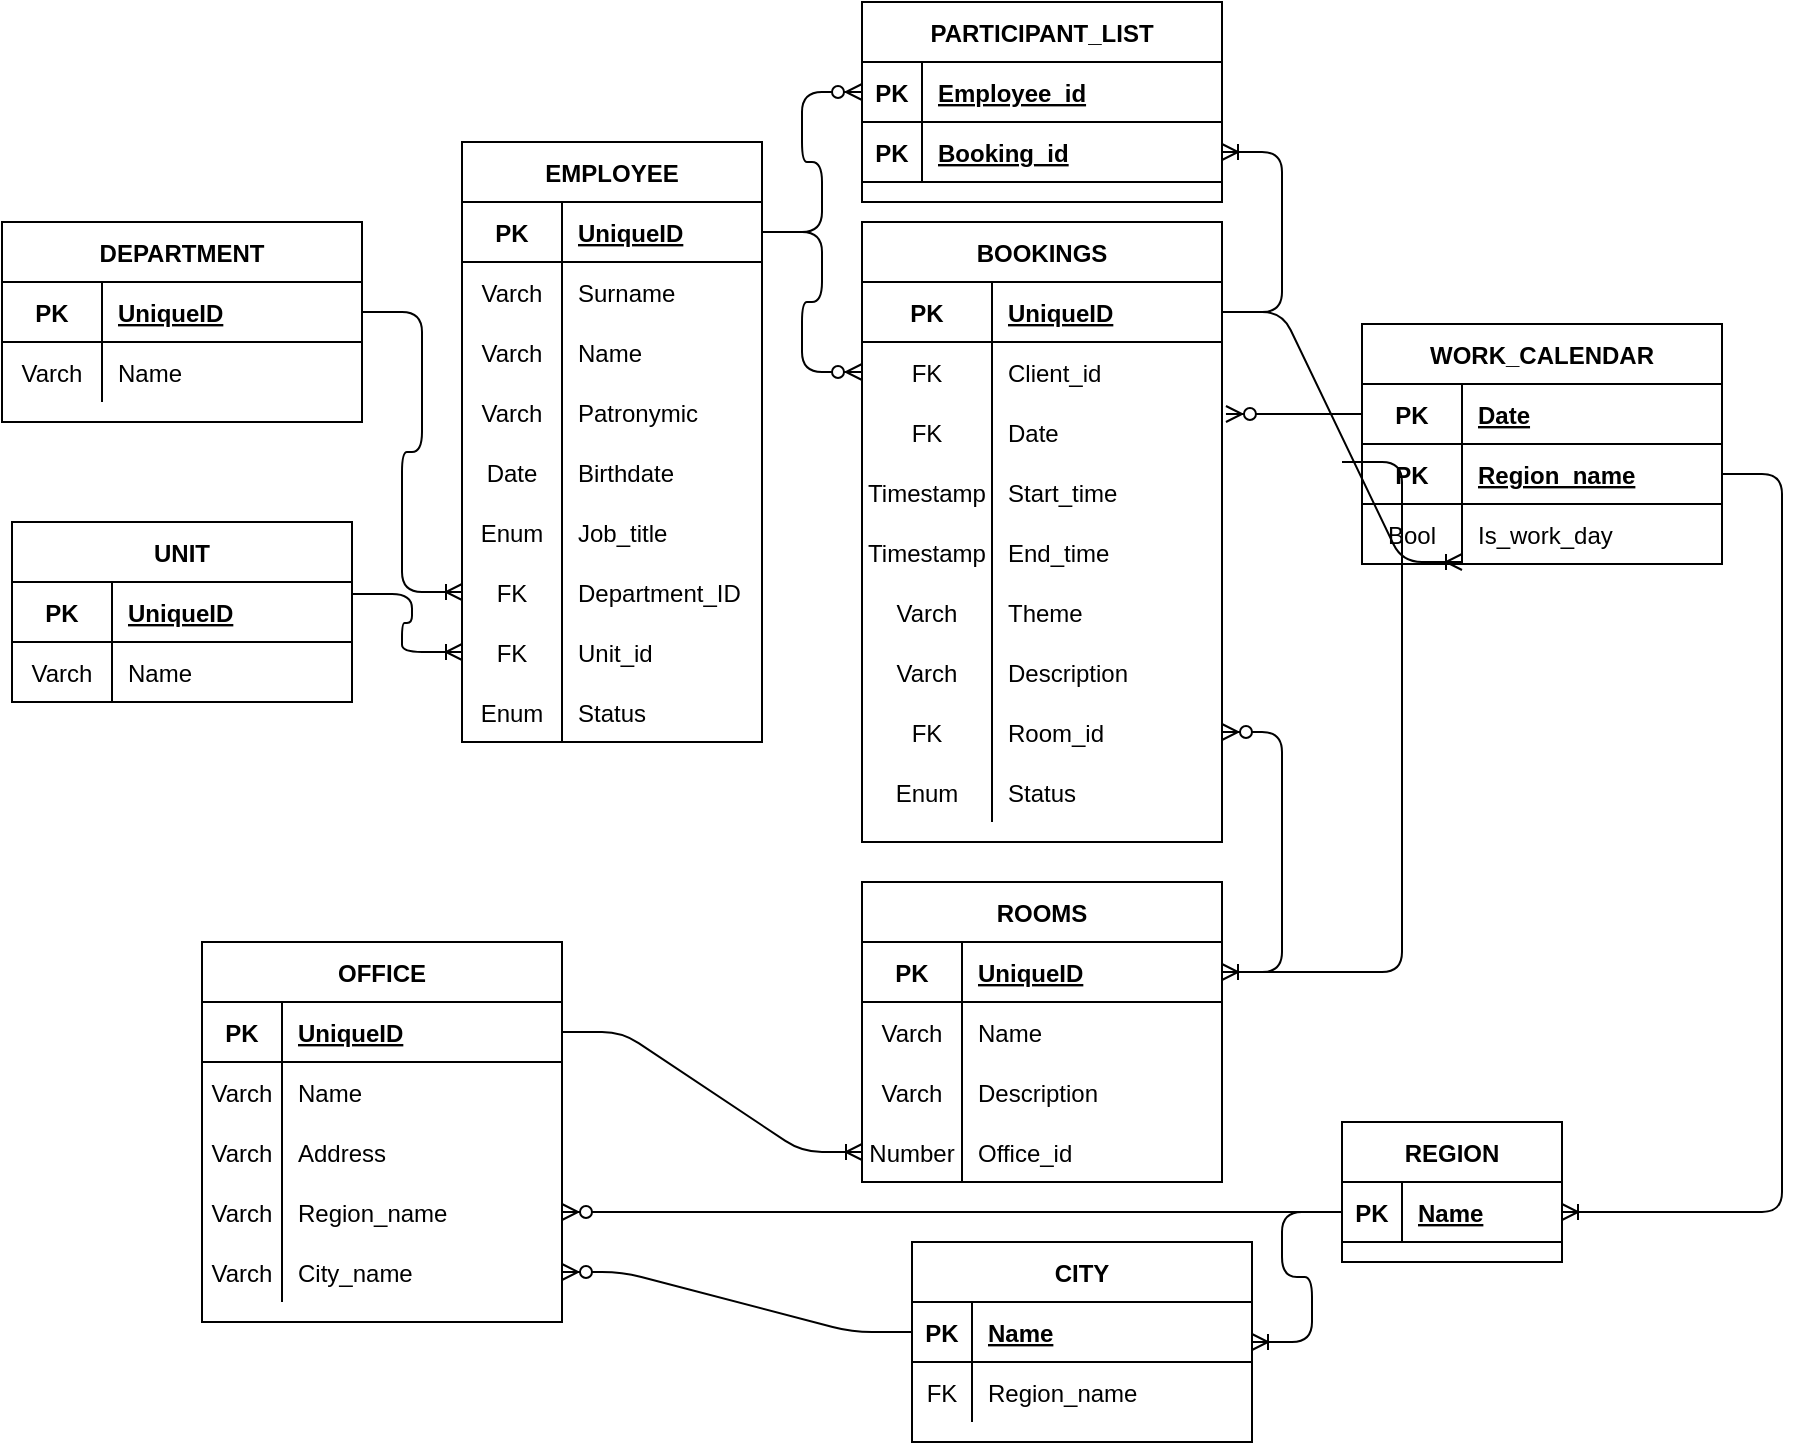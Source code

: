 <mxfile version="18.1.1" type="github"><diagram id="txYHsPH_lunu5NlG_1-J" name="Page-1"><mxGraphModel dx="2249" dy="1963" grid="1" gridSize="10" guides="1" tooltips="1" connect="1" arrows="1" fold="1" page="1" pageScale="1" pageWidth="827" pageHeight="1169" math="0" shadow="0"><root><mxCell id="0"/><mxCell id="1" parent="0"/><mxCell id="nHmcK2NEPharQPo5EhHW-1" value="EMPLOYEE" style="shape=table;startSize=30;container=1;collapsible=1;childLayout=tableLayout;fixedRows=1;rowLines=0;fontStyle=1;align=center;resizeLast=1;" vertex="1" parent="1"><mxGeometry x="130" y="40" width="150" height="300" as="geometry"><mxRectangle x="100" y="50" width="80" height="30" as="alternateBounds"/></mxGeometry></mxCell><mxCell id="nHmcK2NEPharQPo5EhHW-2" value="" style="shape=tableRow;horizontal=0;startSize=0;swimlaneHead=0;swimlaneBody=0;fillColor=none;collapsible=0;dropTarget=0;points=[[0,0.5],[1,0.5]];portConstraint=eastwest;top=0;left=0;right=0;bottom=1;" vertex="1" parent="nHmcK2NEPharQPo5EhHW-1"><mxGeometry y="30" width="150" height="30" as="geometry"/></mxCell><mxCell id="nHmcK2NEPharQPo5EhHW-3" value="PK" style="shape=partialRectangle;connectable=0;fillColor=none;top=0;left=0;bottom=0;right=0;fontStyle=1;overflow=hidden;" vertex="1" parent="nHmcK2NEPharQPo5EhHW-2"><mxGeometry width="50" height="30" as="geometry"><mxRectangle width="50" height="30" as="alternateBounds"/></mxGeometry></mxCell><mxCell id="nHmcK2NEPharQPo5EhHW-4" value="UniqueID" style="shape=partialRectangle;connectable=0;fillColor=none;top=0;left=0;bottom=0;right=0;align=left;spacingLeft=6;fontStyle=5;overflow=hidden;" vertex="1" parent="nHmcK2NEPharQPo5EhHW-2"><mxGeometry x="50" width="100" height="30" as="geometry"><mxRectangle width="100" height="30" as="alternateBounds"/></mxGeometry></mxCell><mxCell id="nHmcK2NEPharQPo5EhHW-5" value="" style="shape=tableRow;horizontal=0;startSize=0;swimlaneHead=0;swimlaneBody=0;fillColor=none;collapsible=0;dropTarget=0;points=[[0,0.5],[1,0.5]];portConstraint=eastwest;top=0;left=0;right=0;bottom=0;" vertex="1" parent="nHmcK2NEPharQPo5EhHW-1"><mxGeometry y="60" width="150" height="30" as="geometry"/></mxCell><mxCell id="nHmcK2NEPharQPo5EhHW-6" value="Varch" style="shape=partialRectangle;connectable=0;fillColor=none;top=0;left=0;bottom=0;right=0;editable=1;overflow=hidden;" vertex="1" parent="nHmcK2NEPharQPo5EhHW-5"><mxGeometry width="50" height="30" as="geometry"><mxRectangle width="50" height="30" as="alternateBounds"/></mxGeometry></mxCell><mxCell id="nHmcK2NEPharQPo5EhHW-7" value="Surname" style="shape=partialRectangle;connectable=0;fillColor=none;top=0;left=0;bottom=0;right=0;align=left;spacingLeft=6;overflow=hidden;" vertex="1" parent="nHmcK2NEPharQPo5EhHW-5"><mxGeometry x="50" width="100" height="30" as="geometry"><mxRectangle width="100" height="30" as="alternateBounds"/></mxGeometry></mxCell><mxCell id="nHmcK2NEPharQPo5EhHW-8" value="" style="shape=tableRow;horizontal=0;startSize=0;swimlaneHead=0;swimlaneBody=0;fillColor=none;collapsible=0;dropTarget=0;points=[[0,0.5],[1,0.5]];portConstraint=eastwest;top=0;left=0;right=0;bottom=0;" vertex="1" parent="nHmcK2NEPharQPo5EhHW-1"><mxGeometry y="90" width="150" height="30" as="geometry"/></mxCell><mxCell id="nHmcK2NEPharQPo5EhHW-9" value="Varch" style="shape=partialRectangle;connectable=0;fillColor=none;top=0;left=0;bottom=0;right=0;editable=1;overflow=hidden;" vertex="1" parent="nHmcK2NEPharQPo5EhHW-8"><mxGeometry width="50" height="30" as="geometry"><mxRectangle width="50" height="30" as="alternateBounds"/></mxGeometry></mxCell><mxCell id="nHmcK2NEPharQPo5EhHW-10" value="Name" style="shape=partialRectangle;connectable=0;fillColor=none;top=0;left=0;bottom=0;right=0;align=left;spacingLeft=6;overflow=hidden;" vertex="1" parent="nHmcK2NEPharQPo5EhHW-8"><mxGeometry x="50" width="100" height="30" as="geometry"><mxRectangle width="100" height="30" as="alternateBounds"/></mxGeometry></mxCell><mxCell id="nHmcK2NEPharQPo5EhHW-11" value="" style="shape=tableRow;horizontal=0;startSize=0;swimlaneHead=0;swimlaneBody=0;fillColor=none;collapsible=0;dropTarget=0;points=[[0,0.5],[1,0.5]];portConstraint=eastwest;top=0;left=0;right=0;bottom=0;" vertex="1" parent="nHmcK2NEPharQPo5EhHW-1"><mxGeometry y="120" width="150" height="30" as="geometry"/></mxCell><mxCell id="nHmcK2NEPharQPo5EhHW-12" value="Varch" style="shape=partialRectangle;connectable=0;fillColor=none;top=0;left=0;bottom=0;right=0;editable=1;overflow=hidden;" vertex="1" parent="nHmcK2NEPharQPo5EhHW-11"><mxGeometry width="50" height="30" as="geometry"><mxRectangle width="50" height="30" as="alternateBounds"/></mxGeometry></mxCell><mxCell id="nHmcK2NEPharQPo5EhHW-13" value="Patronymic" style="shape=partialRectangle;connectable=0;fillColor=none;top=0;left=0;bottom=0;right=0;align=left;spacingLeft=6;overflow=hidden;" vertex="1" parent="nHmcK2NEPharQPo5EhHW-11"><mxGeometry x="50" width="100" height="30" as="geometry"><mxRectangle width="100" height="30" as="alternateBounds"/></mxGeometry></mxCell><mxCell id="nHmcK2NEPharQPo5EhHW-76" value="" style="shape=tableRow;horizontal=0;startSize=0;swimlaneHead=0;swimlaneBody=0;fillColor=none;collapsible=0;dropTarget=0;points=[[0,0.5],[1,0.5]];portConstraint=eastwest;top=0;left=0;right=0;bottom=0;" vertex="1" parent="nHmcK2NEPharQPo5EhHW-1"><mxGeometry y="150" width="150" height="30" as="geometry"/></mxCell><mxCell id="nHmcK2NEPharQPo5EhHW-77" value="Date" style="shape=partialRectangle;connectable=0;fillColor=none;top=0;left=0;bottom=0;right=0;editable=1;overflow=hidden;" vertex="1" parent="nHmcK2NEPharQPo5EhHW-76"><mxGeometry width="50" height="30" as="geometry"><mxRectangle width="50" height="30" as="alternateBounds"/></mxGeometry></mxCell><mxCell id="nHmcK2NEPharQPo5EhHW-78" value="Birthdate" style="shape=partialRectangle;connectable=0;fillColor=none;top=0;left=0;bottom=0;right=0;align=left;spacingLeft=6;overflow=hidden;" vertex="1" parent="nHmcK2NEPharQPo5EhHW-76"><mxGeometry x="50" width="100" height="30" as="geometry"><mxRectangle width="100" height="30" as="alternateBounds"/></mxGeometry></mxCell><mxCell id="nHmcK2NEPharQPo5EhHW-141" value="" style="shape=tableRow;horizontal=0;startSize=0;swimlaneHead=0;swimlaneBody=0;fillColor=none;collapsible=0;dropTarget=0;points=[[0,0.5],[1,0.5]];portConstraint=eastwest;top=0;left=0;right=0;bottom=0;" vertex="1" parent="nHmcK2NEPharQPo5EhHW-1"><mxGeometry y="180" width="150" height="30" as="geometry"/></mxCell><mxCell id="nHmcK2NEPharQPo5EhHW-142" value="Enum" style="shape=partialRectangle;connectable=0;fillColor=none;top=0;left=0;bottom=0;right=0;editable=1;overflow=hidden;" vertex="1" parent="nHmcK2NEPharQPo5EhHW-141"><mxGeometry width="50" height="30" as="geometry"><mxRectangle width="50" height="30" as="alternateBounds"/></mxGeometry></mxCell><mxCell id="nHmcK2NEPharQPo5EhHW-143" value="Job_title" style="shape=partialRectangle;connectable=0;fillColor=none;top=0;left=0;bottom=0;right=0;align=left;spacingLeft=6;overflow=hidden;" vertex="1" parent="nHmcK2NEPharQPo5EhHW-141"><mxGeometry x="50" width="100" height="30" as="geometry"><mxRectangle width="100" height="30" as="alternateBounds"/></mxGeometry></mxCell><mxCell id="nHmcK2NEPharQPo5EhHW-64" value="" style="shape=tableRow;horizontal=0;startSize=0;swimlaneHead=0;swimlaneBody=0;fillColor=none;collapsible=0;dropTarget=0;points=[[0,0.5],[1,0.5]];portConstraint=eastwest;top=0;left=0;right=0;bottom=0;" vertex="1" parent="nHmcK2NEPharQPo5EhHW-1"><mxGeometry y="210" width="150" height="30" as="geometry"/></mxCell><mxCell id="nHmcK2NEPharQPo5EhHW-65" value="FK" style="shape=partialRectangle;connectable=0;fillColor=none;top=0;left=0;bottom=0;right=0;editable=1;overflow=hidden;" vertex="1" parent="nHmcK2NEPharQPo5EhHW-64"><mxGeometry width="50" height="30" as="geometry"><mxRectangle width="50" height="30" as="alternateBounds"/></mxGeometry></mxCell><mxCell id="nHmcK2NEPharQPo5EhHW-66" value="Department_ID" style="shape=partialRectangle;connectable=0;fillColor=none;top=0;left=0;bottom=0;right=0;align=left;spacingLeft=6;overflow=hidden;" vertex="1" parent="nHmcK2NEPharQPo5EhHW-64"><mxGeometry x="50" width="100" height="30" as="geometry"><mxRectangle width="100" height="30" as="alternateBounds"/></mxGeometry></mxCell><mxCell id="nHmcK2NEPharQPo5EhHW-144" value="" style="shape=tableRow;horizontal=0;startSize=0;swimlaneHead=0;swimlaneBody=0;fillColor=none;collapsible=0;dropTarget=0;points=[[0,0.5],[1,0.5]];portConstraint=eastwest;top=0;left=0;right=0;bottom=0;" vertex="1" parent="nHmcK2NEPharQPo5EhHW-1"><mxGeometry y="240" width="150" height="30" as="geometry"/></mxCell><mxCell id="nHmcK2NEPharQPo5EhHW-145" value="FK" style="shape=partialRectangle;connectable=0;fillColor=none;top=0;left=0;bottom=0;right=0;editable=1;overflow=hidden;" vertex="1" parent="nHmcK2NEPharQPo5EhHW-144"><mxGeometry width="50" height="30" as="geometry"><mxRectangle width="50" height="30" as="alternateBounds"/></mxGeometry></mxCell><mxCell id="nHmcK2NEPharQPo5EhHW-146" value="Unit_id" style="shape=partialRectangle;connectable=0;fillColor=none;top=0;left=0;bottom=0;right=0;align=left;spacingLeft=6;overflow=hidden;" vertex="1" parent="nHmcK2NEPharQPo5EhHW-144"><mxGeometry x="50" width="100" height="30" as="geometry"><mxRectangle width="100" height="30" as="alternateBounds"/></mxGeometry></mxCell><mxCell id="nHmcK2NEPharQPo5EhHW-237" style="shape=tableRow;horizontal=0;startSize=0;swimlaneHead=0;swimlaneBody=0;fillColor=none;collapsible=0;dropTarget=0;points=[[0,0.5],[1,0.5]];portConstraint=eastwest;top=0;left=0;right=0;bottom=0;" vertex="1" parent="nHmcK2NEPharQPo5EhHW-1"><mxGeometry y="270" width="150" height="30" as="geometry"/></mxCell><mxCell id="nHmcK2NEPharQPo5EhHW-238" value="Enum" style="shape=partialRectangle;connectable=0;fillColor=none;top=0;left=0;bottom=0;right=0;editable=1;overflow=hidden;" vertex="1" parent="nHmcK2NEPharQPo5EhHW-237"><mxGeometry width="50" height="30" as="geometry"><mxRectangle width="50" height="30" as="alternateBounds"/></mxGeometry></mxCell><mxCell id="nHmcK2NEPharQPo5EhHW-239" value="Status" style="shape=partialRectangle;connectable=0;fillColor=none;top=0;left=0;bottom=0;right=0;align=left;spacingLeft=6;overflow=hidden;" vertex="1" parent="nHmcK2NEPharQPo5EhHW-237"><mxGeometry x="50" width="100" height="30" as="geometry"><mxRectangle width="100" height="30" as="alternateBounds"/></mxGeometry></mxCell><mxCell id="nHmcK2NEPharQPo5EhHW-14" value="BOOKINGS" style="shape=table;startSize=30;container=1;collapsible=1;childLayout=tableLayout;fixedRows=1;rowLines=0;fontStyle=1;align=center;resizeLast=1;" vertex="1" parent="1"><mxGeometry x="330" y="80" width="180" height="310" as="geometry"><mxRectangle x="414" y="50" width="100" height="30" as="alternateBounds"/></mxGeometry></mxCell><mxCell id="nHmcK2NEPharQPo5EhHW-15" value="" style="shape=tableRow;horizontal=0;startSize=0;swimlaneHead=0;swimlaneBody=0;fillColor=none;collapsible=0;dropTarget=0;points=[[0,0.5],[1,0.5]];portConstraint=eastwest;top=0;left=0;right=0;bottom=1;" vertex="1" parent="nHmcK2NEPharQPo5EhHW-14"><mxGeometry y="30" width="180" height="30" as="geometry"/></mxCell><mxCell id="nHmcK2NEPharQPo5EhHW-16" value="PK" style="shape=partialRectangle;connectable=0;fillColor=none;top=0;left=0;bottom=0;right=0;fontStyle=1;overflow=hidden;" vertex="1" parent="nHmcK2NEPharQPo5EhHW-15"><mxGeometry width="65" height="30" as="geometry"><mxRectangle width="65" height="30" as="alternateBounds"/></mxGeometry></mxCell><mxCell id="nHmcK2NEPharQPo5EhHW-17" value="UniqueID" style="shape=partialRectangle;connectable=0;fillColor=none;top=0;left=0;bottom=0;right=0;align=left;spacingLeft=6;fontStyle=5;overflow=hidden;" vertex="1" parent="nHmcK2NEPharQPo5EhHW-15"><mxGeometry x="65" width="115" height="30" as="geometry"><mxRectangle width="115" height="30" as="alternateBounds"/></mxGeometry></mxCell><mxCell id="nHmcK2NEPharQPo5EhHW-18" value="" style="shape=tableRow;horizontal=0;startSize=0;swimlaneHead=0;swimlaneBody=0;fillColor=none;collapsible=0;dropTarget=0;points=[[0,0.5],[1,0.5]];portConstraint=eastwest;top=0;left=0;right=0;bottom=0;" vertex="1" parent="nHmcK2NEPharQPo5EhHW-14"><mxGeometry y="60" width="180" height="30" as="geometry"/></mxCell><mxCell id="nHmcK2NEPharQPo5EhHW-19" value="FK" style="shape=partialRectangle;connectable=0;fillColor=none;top=0;left=0;bottom=0;right=0;editable=1;overflow=hidden;" vertex="1" parent="nHmcK2NEPharQPo5EhHW-18"><mxGeometry width="65" height="30" as="geometry"><mxRectangle width="65" height="30" as="alternateBounds"/></mxGeometry></mxCell><mxCell id="nHmcK2NEPharQPo5EhHW-20" value="Client_id" style="shape=partialRectangle;connectable=0;fillColor=none;top=0;left=0;bottom=0;right=0;align=left;spacingLeft=6;overflow=hidden;" vertex="1" parent="nHmcK2NEPharQPo5EhHW-18"><mxGeometry x="65" width="115" height="30" as="geometry"><mxRectangle width="115" height="30" as="alternateBounds"/></mxGeometry></mxCell><mxCell id="nHmcK2NEPharQPo5EhHW-251" style="shape=tableRow;horizontal=0;startSize=0;swimlaneHead=0;swimlaneBody=0;fillColor=none;collapsible=0;dropTarget=0;points=[[0,0.5],[1,0.5]];portConstraint=eastwest;top=0;left=0;right=0;bottom=0;" vertex="1" parent="nHmcK2NEPharQPo5EhHW-14"><mxGeometry y="90" width="180" height="30" as="geometry"/></mxCell><mxCell id="nHmcK2NEPharQPo5EhHW-252" value="FK" style="shape=partialRectangle;connectable=0;fillColor=none;top=0;left=0;bottom=0;right=0;editable=1;overflow=hidden;" vertex="1" parent="nHmcK2NEPharQPo5EhHW-251"><mxGeometry width="65" height="30" as="geometry"><mxRectangle width="65" height="30" as="alternateBounds"/></mxGeometry></mxCell><mxCell id="nHmcK2NEPharQPo5EhHW-253" value="Date" style="shape=partialRectangle;connectable=0;fillColor=none;top=0;left=0;bottom=0;right=0;align=left;spacingLeft=6;overflow=hidden;" vertex="1" parent="nHmcK2NEPharQPo5EhHW-251"><mxGeometry x="65" width="115" height="30" as="geometry"><mxRectangle width="115" height="30" as="alternateBounds"/></mxGeometry></mxCell><mxCell id="nHmcK2NEPharQPo5EhHW-24" value="" style="shape=tableRow;horizontal=0;startSize=0;swimlaneHead=0;swimlaneBody=0;fillColor=none;collapsible=0;dropTarget=0;points=[[0,0.5],[1,0.5]];portConstraint=eastwest;top=0;left=0;right=0;bottom=0;" vertex="1" parent="nHmcK2NEPharQPo5EhHW-14"><mxGeometry y="120" width="180" height="30" as="geometry"/></mxCell><mxCell id="nHmcK2NEPharQPo5EhHW-25" value="Timestamp" style="shape=partialRectangle;connectable=0;fillColor=none;top=0;left=0;bottom=0;right=0;editable=1;overflow=hidden;" vertex="1" parent="nHmcK2NEPharQPo5EhHW-24"><mxGeometry width="65" height="30" as="geometry"><mxRectangle width="65" height="30" as="alternateBounds"/></mxGeometry></mxCell><mxCell id="nHmcK2NEPharQPo5EhHW-26" value="Start_time" style="shape=partialRectangle;connectable=0;fillColor=none;top=0;left=0;bottom=0;right=0;align=left;spacingLeft=6;overflow=hidden;" vertex="1" parent="nHmcK2NEPharQPo5EhHW-24"><mxGeometry x="65" width="115" height="30" as="geometry"><mxRectangle width="115" height="30" as="alternateBounds"/></mxGeometry></mxCell><mxCell id="nHmcK2NEPharQPo5EhHW-85" value="" style="shape=tableRow;horizontal=0;startSize=0;swimlaneHead=0;swimlaneBody=0;fillColor=none;collapsible=0;dropTarget=0;points=[[0,0.5],[1,0.5]];portConstraint=eastwest;top=0;left=0;right=0;bottom=0;" vertex="1" parent="nHmcK2NEPharQPo5EhHW-14"><mxGeometry y="150" width="180" height="30" as="geometry"/></mxCell><mxCell id="nHmcK2NEPharQPo5EhHW-86" value="Timestamp" style="shape=partialRectangle;connectable=0;fillColor=none;top=0;left=0;bottom=0;right=0;editable=1;overflow=hidden;" vertex="1" parent="nHmcK2NEPharQPo5EhHW-85"><mxGeometry width="65" height="30" as="geometry"><mxRectangle width="65" height="30" as="alternateBounds"/></mxGeometry></mxCell><mxCell id="nHmcK2NEPharQPo5EhHW-87" value="End_time" style="shape=partialRectangle;connectable=0;fillColor=none;top=0;left=0;bottom=0;right=0;align=left;spacingLeft=6;overflow=hidden;" vertex="1" parent="nHmcK2NEPharQPo5EhHW-85"><mxGeometry x="65" width="115" height="30" as="geometry"><mxRectangle width="115" height="30" as="alternateBounds"/></mxGeometry></mxCell><mxCell id="nHmcK2NEPharQPo5EhHW-282" style="shape=tableRow;horizontal=0;startSize=0;swimlaneHead=0;swimlaneBody=0;fillColor=none;collapsible=0;dropTarget=0;points=[[0,0.5],[1,0.5]];portConstraint=eastwest;top=0;left=0;right=0;bottom=0;" vertex="1" parent="nHmcK2NEPharQPo5EhHW-14"><mxGeometry y="180" width="180" height="30" as="geometry"/></mxCell><mxCell id="nHmcK2NEPharQPo5EhHW-283" value="Varch" style="shape=partialRectangle;connectable=0;fillColor=none;top=0;left=0;bottom=0;right=0;editable=1;overflow=hidden;" vertex="1" parent="nHmcK2NEPharQPo5EhHW-282"><mxGeometry width="65" height="30" as="geometry"><mxRectangle width="65" height="30" as="alternateBounds"/></mxGeometry></mxCell><mxCell id="nHmcK2NEPharQPo5EhHW-284" value="Theme" style="shape=partialRectangle;connectable=0;fillColor=none;top=0;left=0;bottom=0;right=0;align=left;spacingLeft=6;overflow=hidden;" vertex="1" parent="nHmcK2NEPharQPo5EhHW-282"><mxGeometry x="65" width="115" height="30" as="geometry"><mxRectangle width="115" height="30" as="alternateBounds"/></mxGeometry></mxCell><mxCell id="nHmcK2NEPharQPo5EhHW-312" style="shape=tableRow;horizontal=0;startSize=0;swimlaneHead=0;swimlaneBody=0;fillColor=none;collapsible=0;dropTarget=0;points=[[0,0.5],[1,0.5]];portConstraint=eastwest;top=0;left=0;right=0;bottom=0;" vertex="1" parent="nHmcK2NEPharQPo5EhHW-14"><mxGeometry y="210" width="180" height="30" as="geometry"/></mxCell><mxCell id="nHmcK2NEPharQPo5EhHW-313" value="Varch" style="shape=partialRectangle;connectable=0;fillColor=none;top=0;left=0;bottom=0;right=0;editable=1;overflow=hidden;" vertex="1" parent="nHmcK2NEPharQPo5EhHW-312"><mxGeometry width="65" height="30" as="geometry"><mxRectangle width="65" height="30" as="alternateBounds"/></mxGeometry></mxCell><mxCell id="nHmcK2NEPharQPo5EhHW-314" value="Description" style="shape=partialRectangle;connectable=0;fillColor=none;top=0;left=0;bottom=0;right=0;align=left;spacingLeft=6;overflow=hidden;" vertex="1" parent="nHmcK2NEPharQPo5EhHW-312"><mxGeometry x="65" width="115" height="30" as="geometry"><mxRectangle width="115" height="30" as="alternateBounds"/></mxGeometry></mxCell><mxCell id="nHmcK2NEPharQPo5EhHW-226" value="" style="shape=tableRow;horizontal=0;startSize=0;swimlaneHead=0;swimlaneBody=0;fillColor=none;collapsible=0;dropTarget=0;points=[[0,0.5],[1,0.5]];portConstraint=eastwest;top=0;left=0;right=0;bottom=0;" vertex="1" parent="nHmcK2NEPharQPo5EhHW-14"><mxGeometry y="240" width="180" height="30" as="geometry"/></mxCell><mxCell id="nHmcK2NEPharQPo5EhHW-227" value="FK" style="shape=partialRectangle;connectable=0;fillColor=none;top=0;left=0;bottom=0;right=0;fontStyle=0;overflow=hidden;" vertex="1" parent="nHmcK2NEPharQPo5EhHW-226"><mxGeometry width="65" height="30" as="geometry"><mxRectangle width="65" height="30" as="alternateBounds"/></mxGeometry></mxCell><mxCell id="nHmcK2NEPharQPo5EhHW-228" value="Room_id" style="shape=partialRectangle;connectable=0;fillColor=none;top=0;left=0;bottom=0;right=0;align=left;spacingLeft=6;fontStyle=0;overflow=hidden;" vertex="1" parent="nHmcK2NEPharQPo5EhHW-226"><mxGeometry x="65" width="115" height="30" as="geometry"><mxRectangle width="115" height="30" as="alternateBounds"/></mxGeometry></mxCell><mxCell id="nHmcK2NEPharQPo5EhHW-21" value="" style="shape=tableRow;horizontal=0;startSize=0;swimlaneHead=0;swimlaneBody=0;fillColor=none;collapsible=0;dropTarget=0;points=[[0,0.5],[1,0.5]];portConstraint=eastwest;top=0;left=0;right=0;bottom=0;" vertex="1" parent="nHmcK2NEPharQPo5EhHW-14"><mxGeometry y="270" width="180" height="30" as="geometry"/></mxCell><mxCell id="nHmcK2NEPharQPo5EhHW-22" value="Enum" style="shape=partialRectangle;connectable=0;fillColor=none;top=0;left=0;bottom=0;right=0;editable=1;overflow=hidden;" vertex="1" parent="nHmcK2NEPharQPo5EhHW-21"><mxGeometry width="65" height="30" as="geometry"><mxRectangle width="65" height="30" as="alternateBounds"/></mxGeometry></mxCell><mxCell id="nHmcK2NEPharQPo5EhHW-23" value="Status" style="shape=partialRectangle;connectable=0;fillColor=none;top=0;left=0;bottom=0;right=0;align=left;spacingLeft=6;overflow=hidden;" vertex="1" parent="nHmcK2NEPharQPo5EhHW-21"><mxGeometry x="65" width="115" height="30" as="geometry"><mxRectangle width="115" height="30" as="alternateBounds"/></mxGeometry></mxCell><mxCell id="nHmcK2NEPharQPo5EhHW-27" value="ROOMS" style="shape=table;startSize=30;container=1;collapsible=1;childLayout=tableLayout;fixedRows=1;rowLines=0;fontStyle=1;align=center;resizeLast=1;" vertex="1" parent="1"><mxGeometry x="330" y="410" width="180" height="150" as="geometry"/></mxCell><mxCell id="nHmcK2NEPharQPo5EhHW-28" value="" style="shape=tableRow;horizontal=0;startSize=0;swimlaneHead=0;swimlaneBody=0;fillColor=none;collapsible=0;dropTarget=0;points=[[0,0.5],[1,0.5]];portConstraint=eastwest;top=0;left=0;right=0;bottom=1;" vertex="1" parent="nHmcK2NEPharQPo5EhHW-27"><mxGeometry y="30" width="180" height="30" as="geometry"/></mxCell><mxCell id="nHmcK2NEPharQPo5EhHW-29" value="PK" style="shape=partialRectangle;connectable=0;fillColor=none;top=0;left=0;bottom=0;right=0;fontStyle=1;overflow=hidden;" vertex="1" parent="nHmcK2NEPharQPo5EhHW-28"><mxGeometry width="50" height="30" as="geometry"><mxRectangle width="50" height="30" as="alternateBounds"/></mxGeometry></mxCell><mxCell id="nHmcK2NEPharQPo5EhHW-30" value="UniqueID" style="shape=partialRectangle;connectable=0;fillColor=none;top=0;left=0;bottom=0;right=0;align=left;spacingLeft=6;fontStyle=5;overflow=hidden;" vertex="1" parent="nHmcK2NEPharQPo5EhHW-28"><mxGeometry x="50" width="130" height="30" as="geometry"><mxRectangle width="130" height="30" as="alternateBounds"/></mxGeometry></mxCell><mxCell id="nHmcK2NEPharQPo5EhHW-31" value="" style="shape=tableRow;horizontal=0;startSize=0;swimlaneHead=0;swimlaneBody=0;fillColor=none;collapsible=0;dropTarget=0;points=[[0,0.5],[1,0.5]];portConstraint=eastwest;top=0;left=0;right=0;bottom=0;" vertex="1" parent="nHmcK2NEPharQPo5EhHW-27"><mxGeometry y="60" width="180" height="30" as="geometry"/></mxCell><mxCell id="nHmcK2NEPharQPo5EhHW-32" value="Varch" style="shape=partialRectangle;connectable=0;fillColor=none;top=0;left=0;bottom=0;right=0;editable=1;overflow=hidden;" vertex="1" parent="nHmcK2NEPharQPo5EhHW-31"><mxGeometry width="50" height="30" as="geometry"><mxRectangle width="50" height="30" as="alternateBounds"/></mxGeometry></mxCell><mxCell id="nHmcK2NEPharQPo5EhHW-33" value="Name" style="shape=partialRectangle;connectable=0;fillColor=none;top=0;left=0;bottom=0;right=0;align=left;spacingLeft=6;overflow=hidden;" vertex="1" parent="nHmcK2NEPharQPo5EhHW-31"><mxGeometry x="50" width="130" height="30" as="geometry"><mxRectangle width="130" height="30" as="alternateBounds"/></mxGeometry></mxCell><mxCell id="nHmcK2NEPharQPo5EhHW-34" value="" style="shape=tableRow;horizontal=0;startSize=0;swimlaneHead=0;swimlaneBody=0;fillColor=none;collapsible=0;dropTarget=0;points=[[0,0.5],[1,0.5]];portConstraint=eastwest;top=0;left=0;right=0;bottom=0;" vertex="1" parent="nHmcK2NEPharQPo5EhHW-27"><mxGeometry y="90" width="180" height="30" as="geometry"/></mxCell><mxCell id="nHmcK2NEPharQPo5EhHW-35" value="Varch" style="shape=partialRectangle;connectable=0;fillColor=none;top=0;left=0;bottom=0;right=0;editable=1;overflow=hidden;" vertex="1" parent="nHmcK2NEPharQPo5EhHW-34"><mxGeometry width="50" height="30" as="geometry"><mxRectangle width="50" height="30" as="alternateBounds"/></mxGeometry></mxCell><mxCell id="nHmcK2NEPharQPo5EhHW-36" value="Description" style="shape=partialRectangle;connectable=0;fillColor=none;top=0;left=0;bottom=0;right=0;align=left;spacingLeft=6;overflow=hidden;enumerate=0;" vertex="1" parent="nHmcK2NEPharQPo5EhHW-34"><mxGeometry x="50" width="130" height="30" as="geometry"><mxRectangle width="130" height="30" as="alternateBounds"/></mxGeometry></mxCell><mxCell id="nHmcK2NEPharQPo5EhHW-37" value="" style="shape=tableRow;horizontal=0;startSize=0;swimlaneHead=0;swimlaneBody=0;fillColor=none;collapsible=0;dropTarget=0;points=[[0,0.5],[1,0.5]];portConstraint=eastwest;top=0;left=0;right=0;bottom=0;" vertex="1" parent="nHmcK2NEPharQPo5EhHW-27"><mxGeometry y="120" width="180" height="30" as="geometry"/></mxCell><mxCell id="nHmcK2NEPharQPo5EhHW-38" value="Number" style="shape=partialRectangle;connectable=0;fillColor=none;top=0;left=0;bottom=0;right=0;editable=1;overflow=hidden;" vertex="1" parent="nHmcK2NEPharQPo5EhHW-37"><mxGeometry width="50" height="30" as="geometry"><mxRectangle width="50" height="30" as="alternateBounds"/></mxGeometry></mxCell><mxCell id="nHmcK2NEPharQPo5EhHW-39" value="Office_id" style="shape=partialRectangle;connectable=0;fillColor=none;top=0;left=0;bottom=0;right=0;align=left;spacingLeft=6;overflow=hidden;" vertex="1" parent="nHmcK2NEPharQPo5EhHW-37"><mxGeometry x="50" width="130" height="30" as="geometry"><mxRectangle width="130" height="30" as="alternateBounds"/></mxGeometry></mxCell><mxCell id="nHmcK2NEPharQPo5EhHW-95" value="OFFICE" style="shape=table;startSize=30;container=1;collapsible=1;childLayout=tableLayout;fixedRows=1;rowLines=0;fontStyle=1;align=center;resizeLast=1;" vertex="1" parent="1"><mxGeometry y="440" width="180" height="190" as="geometry"/></mxCell><mxCell id="nHmcK2NEPharQPo5EhHW-96" value="" style="shape=tableRow;horizontal=0;startSize=0;swimlaneHead=0;swimlaneBody=0;fillColor=none;collapsible=0;dropTarget=0;points=[[0,0.5],[1,0.5]];portConstraint=eastwest;top=0;left=0;right=0;bottom=1;" vertex="1" parent="nHmcK2NEPharQPo5EhHW-95"><mxGeometry y="30" width="180" height="30" as="geometry"/></mxCell><mxCell id="nHmcK2NEPharQPo5EhHW-97" value="PK" style="shape=partialRectangle;connectable=0;fillColor=none;top=0;left=0;bottom=0;right=0;fontStyle=1;overflow=hidden;" vertex="1" parent="nHmcK2NEPharQPo5EhHW-96"><mxGeometry width="40" height="30" as="geometry"><mxRectangle width="40" height="30" as="alternateBounds"/></mxGeometry></mxCell><mxCell id="nHmcK2NEPharQPo5EhHW-98" value="UniqueID" style="shape=partialRectangle;connectable=0;fillColor=none;top=0;left=0;bottom=0;right=0;align=left;spacingLeft=6;fontStyle=5;overflow=hidden;" vertex="1" parent="nHmcK2NEPharQPo5EhHW-96"><mxGeometry x="40" width="140" height="30" as="geometry"><mxRectangle width="140" height="30" as="alternateBounds"/></mxGeometry></mxCell><mxCell id="nHmcK2NEPharQPo5EhHW-102" value="" style="shape=tableRow;horizontal=0;startSize=0;swimlaneHead=0;swimlaneBody=0;fillColor=none;collapsible=0;dropTarget=0;points=[[0,0.5],[1,0.5]];portConstraint=eastwest;top=0;left=0;right=0;bottom=0;" vertex="1" parent="nHmcK2NEPharQPo5EhHW-95"><mxGeometry y="60" width="180" height="30" as="geometry"/></mxCell><mxCell id="nHmcK2NEPharQPo5EhHW-103" value="Varch" style="shape=partialRectangle;connectable=0;fillColor=none;top=0;left=0;bottom=0;right=0;editable=1;overflow=hidden;" vertex="1" parent="nHmcK2NEPharQPo5EhHW-102"><mxGeometry width="40" height="30" as="geometry"><mxRectangle width="40" height="30" as="alternateBounds"/></mxGeometry></mxCell><mxCell id="nHmcK2NEPharQPo5EhHW-104" value="Name" style="shape=partialRectangle;connectable=0;fillColor=none;top=0;left=0;bottom=0;right=0;align=left;spacingLeft=6;overflow=hidden;" vertex="1" parent="nHmcK2NEPharQPo5EhHW-102"><mxGeometry x="40" width="140" height="30" as="geometry"><mxRectangle width="140" height="30" as="alternateBounds"/></mxGeometry></mxCell><mxCell id="nHmcK2NEPharQPo5EhHW-99" value="" style="shape=tableRow;horizontal=0;startSize=0;swimlaneHead=0;swimlaneBody=0;fillColor=none;collapsible=0;dropTarget=0;points=[[0,0.5],[1,0.5]];portConstraint=eastwest;top=0;left=0;right=0;bottom=0;" vertex="1" parent="nHmcK2NEPharQPo5EhHW-95"><mxGeometry y="90" width="180" height="30" as="geometry"/></mxCell><mxCell id="nHmcK2NEPharQPo5EhHW-100" value="Varch" style="shape=partialRectangle;connectable=0;fillColor=none;top=0;left=0;bottom=0;right=0;editable=1;overflow=hidden;" vertex="1" parent="nHmcK2NEPharQPo5EhHW-99"><mxGeometry width="40" height="30" as="geometry"><mxRectangle width="40" height="30" as="alternateBounds"/></mxGeometry></mxCell><mxCell id="nHmcK2NEPharQPo5EhHW-101" value="Address" style="shape=partialRectangle;connectable=0;fillColor=none;top=0;left=0;bottom=0;right=0;align=left;spacingLeft=6;overflow=hidden;" vertex="1" parent="nHmcK2NEPharQPo5EhHW-99"><mxGeometry x="40" width="140" height="30" as="geometry"><mxRectangle width="140" height="30" as="alternateBounds"/></mxGeometry></mxCell><mxCell id="nHmcK2NEPharQPo5EhHW-105" value="" style="shape=tableRow;horizontal=0;startSize=0;swimlaneHead=0;swimlaneBody=0;fillColor=none;collapsible=0;dropTarget=0;points=[[0,0.5],[1,0.5]];portConstraint=eastwest;top=0;left=0;right=0;bottom=0;" vertex="1" parent="nHmcK2NEPharQPo5EhHW-95"><mxGeometry y="120" width="180" height="30" as="geometry"/></mxCell><mxCell id="nHmcK2NEPharQPo5EhHW-106" value="Varch" style="shape=partialRectangle;connectable=0;fillColor=none;top=0;left=0;bottom=0;right=0;editable=1;overflow=hidden;" vertex="1" parent="nHmcK2NEPharQPo5EhHW-105"><mxGeometry width="40" height="30" as="geometry"><mxRectangle width="40" height="30" as="alternateBounds"/></mxGeometry></mxCell><mxCell id="nHmcK2NEPharQPo5EhHW-107" value="Region_name" style="shape=partialRectangle;connectable=0;fillColor=none;top=0;left=0;bottom=0;right=0;align=left;spacingLeft=6;overflow=hidden;" vertex="1" parent="nHmcK2NEPharQPo5EhHW-105"><mxGeometry x="40" width="140" height="30" as="geometry"><mxRectangle width="140" height="30" as="alternateBounds"/></mxGeometry></mxCell><mxCell id="nHmcK2NEPharQPo5EhHW-203" style="shape=tableRow;horizontal=0;startSize=0;swimlaneHead=0;swimlaneBody=0;fillColor=none;collapsible=0;dropTarget=0;points=[[0,0.5],[1,0.5]];portConstraint=eastwest;top=0;left=0;right=0;bottom=0;" vertex="1" parent="nHmcK2NEPharQPo5EhHW-95"><mxGeometry y="150" width="180" height="30" as="geometry"/></mxCell><mxCell id="nHmcK2NEPharQPo5EhHW-204" value="Varch" style="shape=partialRectangle;connectable=0;fillColor=none;top=0;left=0;bottom=0;right=0;editable=1;overflow=hidden;" vertex="1" parent="nHmcK2NEPharQPo5EhHW-203"><mxGeometry width="40" height="30" as="geometry"><mxRectangle width="40" height="30" as="alternateBounds"/></mxGeometry></mxCell><mxCell id="nHmcK2NEPharQPo5EhHW-205" value="City_name" style="shape=partialRectangle;connectable=0;fillColor=none;top=0;left=0;bottom=0;right=0;align=left;spacingLeft=6;overflow=hidden;" vertex="1" parent="nHmcK2NEPharQPo5EhHW-203"><mxGeometry x="40" width="140" height="30" as="geometry"><mxRectangle width="140" height="30" as="alternateBounds"/></mxGeometry></mxCell><mxCell id="nHmcK2NEPharQPo5EhHW-128" value="DEPARTMENT" style="shape=table;startSize=30;container=1;collapsible=1;childLayout=tableLayout;fixedRows=1;rowLines=0;fontStyle=1;align=center;resizeLast=1;" vertex="1" parent="1"><mxGeometry x="-100" y="80" width="180" height="100" as="geometry"/></mxCell><mxCell id="nHmcK2NEPharQPo5EhHW-129" value="" style="shape=tableRow;horizontal=0;startSize=0;swimlaneHead=0;swimlaneBody=0;fillColor=none;collapsible=0;dropTarget=0;points=[[0,0.5],[1,0.5]];portConstraint=eastwest;top=0;left=0;right=0;bottom=1;" vertex="1" parent="nHmcK2NEPharQPo5EhHW-128"><mxGeometry y="30" width="180" height="30" as="geometry"/></mxCell><mxCell id="nHmcK2NEPharQPo5EhHW-130" value="PK" style="shape=partialRectangle;connectable=0;fillColor=none;top=0;left=0;bottom=0;right=0;fontStyle=1;overflow=hidden;" vertex="1" parent="nHmcK2NEPharQPo5EhHW-129"><mxGeometry width="50" height="30" as="geometry"><mxRectangle width="50" height="30" as="alternateBounds"/></mxGeometry></mxCell><mxCell id="nHmcK2NEPharQPo5EhHW-131" value="UniqueID" style="shape=partialRectangle;connectable=0;fillColor=none;top=0;left=0;bottom=0;right=0;align=left;spacingLeft=6;fontStyle=5;overflow=hidden;" vertex="1" parent="nHmcK2NEPharQPo5EhHW-129"><mxGeometry x="50" width="130" height="30" as="geometry"><mxRectangle width="130" height="30" as="alternateBounds"/></mxGeometry></mxCell><mxCell id="nHmcK2NEPharQPo5EhHW-132" value="" style="shape=tableRow;horizontal=0;startSize=0;swimlaneHead=0;swimlaneBody=0;fillColor=none;collapsible=0;dropTarget=0;points=[[0,0.5],[1,0.5]];portConstraint=eastwest;top=0;left=0;right=0;bottom=0;" vertex="1" parent="nHmcK2NEPharQPo5EhHW-128"><mxGeometry y="60" width="180" height="30" as="geometry"/></mxCell><mxCell id="nHmcK2NEPharQPo5EhHW-133" value="Varch" style="shape=partialRectangle;connectable=0;fillColor=none;top=0;left=0;bottom=0;right=0;editable=1;overflow=hidden;" vertex="1" parent="nHmcK2NEPharQPo5EhHW-132"><mxGeometry width="50" height="30" as="geometry"><mxRectangle width="50" height="30" as="alternateBounds"/></mxGeometry></mxCell><mxCell id="nHmcK2NEPharQPo5EhHW-134" value="Name" style="shape=partialRectangle;connectable=0;fillColor=none;top=0;left=0;bottom=0;right=0;align=left;spacingLeft=6;overflow=hidden;" vertex="1" parent="nHmcK2NEPharQPo5EhHW-132"><mxGeometry x="50" width="130" height="30" as="geometry"><mxRectangle width="130" height="30" as="alternateBounds"/></mxGeometry></mxCell><mxCell id="nHmcK2NEPharQPo5EhHW-147" value="" style="edgeStyle=entityRelationEdgeStyle;fontSize=12;html=1;endArrow=ERzeroToMany;endFill=1;rounded=1;entryX=0;entryY=0.5;entryDx=0;entryDy=0;" edge="1" parent="1" source="nHmcK2NEPharQPo5EhHW-2" target="nHmcK2NEPharQPo5EhHW-18"><mxGeometry width="100" height="100" relative="1" as="geometry"><mxPoint x="330" y="230" as="sourcePoint"/><mxPoint x="430" y="130" as="targetPoint"/></mxGeometry></mxCell><mxCell id="nHmcK2NEPharQPo5EhHW-148" value="WORK_CALENDAR" style="shape=table;startSize=30;container=1;collapsible=1;childLayout=tableLayout;fixedRows=1;rowLines=0;fontStyle=1;align=center;resizeLast=1;" vertex="1" parent="1"><mxGeometry x="580" y="131" width="180" height="120" as="geometry"/></mxCell><mxCell id="nHmcK2NEPharQPo5EhHW-149" value="" style="shape=tableRow;horizontal=0;startSize=0;swimlaneHead=0;swimlaneBody=0;fillColor=none;collapsible=0;dropTarget=0;points=[[0,0.5],[1,0.5]];portConstraint=eastwest;top=0;left=0;right=0;bottom=1;" vertex="1" parent="nHmcK2NEPharQPo5EhHW-148"><mxGeometry y="30" width="180" height="30" as="geometry"/></mxCell><mxCell id="nHmcK2NEPharQPo5EhHW-150" value="PK" style="shape=partialRectangle;connectable=0;fillColor=none;top=0;left=0;bottom=0;right=0;fontStyle=1;overflow=hidden;" vertex="1" parent="nHmcK2NEPharQPo5EhHW-149"><mxGeometry width="50" height="30" as="geometry"><mxRectangle width="50" height="30" as="alternateBounds"/></mxGeometry></mxCell><mxCell id="nHmcK2NEPharQPo5EhHW-151" value="Date" style="shape=partialRectangle;connectable=0;fillColor=none;top=0;left=0;bottom=0;right=0;align=left;spacingLeft=6;fontStyle=5;overflow=hidden;" vertex="1" parent="nHmcK2NEPharQPo5EhHW-149"><mxGeometry x="50" width="130" height="30" as="geometry"><mxRectangle width="130" height="30" as="alternateBounds"/></mxGeometry></mxCell><mxCell id="nHmcK2NEPharQPo5EhHW-183" value="" style="shape=tableRow;horizontal=0;startSize=0;swimlaneHead=0;swimlaneBody=0;fillColor=none;collapsible=0;dropTarget=0;points=[[0,0.5],[1,0.5]];portConstraint=eastwest;top=0;left=0;right=0;bottom=1;" vertex="1" parent="nHmcK2NEPharQPo5EhHW-148"><mxGeometry y="60" width="180" height="30" as="geometry"/></mxCell><mxCell id="nHmcK2NEPharQPo5EhHW-184" value="PK" style="shape=partialRectangle;connectable=0;fillColor=none;top=0;left=0;bottom=0;right=0;fontStyle=1;overflow=hidden;" vertex="1" parent="nHmcK2NEPharQPo5EhHW-183"><mxGeometry width="50" height="30" as="geometry"><mxRectangle width="50" height="30" as="alternateBounds"/></mxGeometry></mxCell><mxCell id="nHmcK2NEPharQPo5EhHW-185" value="Region_name" style="shape=partialRectangle;connectable=0;fillColor=none;top=0;left=0;bottom=0;right=0;align=left;spacingLeft=6;fontStyle=5;overflow=hidden;" vertex="1" parent="nHmcK2NEPharQPo5EhHW-183"><mxGeometry x="50" width="130" height="30" as="geometry"><mxRectangle width="130" height="30" as="alternateBounds"/></mxGeometry></mxCell><mxCell id="nHmcK2NEPharQPo5EhHW-152" value="" style="shape=tableRow;horizontal=0;startSize=0;swimlaneHead=0;swimlaneBody=0;fillColor=none;collapsible=0;dropTarget=0;points=[[0,0.5],[1,0.5]];portConstraint=eastwest;top=0;left=0;right=0;bottom=0;" vertex="1" parent="nHmcK2NEPharQPo5EhHW-148"><mxGeometry y="90" width="180" height="30" as="geometry"/></mxCell><mxCell id="nHmcK2NEPharQPo5EhHW-153" value="Bool" style="shape=partialRectangle;connectable=0;fillColor=none;top=0;left=0;bottom=0;right=0;editable=1;overflow=hidden;" vertex="1" parent="nHmcK2NEPharQPo5EhHW-152"><mxGeometry width="50" height="30" as="geometry"><mxRectangle width="50" height="30" as="alternateBounds"/></mxGeometry></mxCell><mxCell id="nHmcK2NEPharQPo5EhHW-154" value="Is_work_day" style="shape=partialRectangle;connectable=0;fillColor=none;top=0;left=0;bottom=0;right=0;align=left;spacingLeft=6;overflow=hidden;" vertex="1" parent="nHmcK2NEPharQPo5EhHW-152"><mxGeometry x="50" width="130" height="30" as="geometry"><mxRectangle width="130" height="30" as="alternateBounds"/></mxGeometry></mxCell><mxCell id="nHmcK2NEPharQPo5EhHW-161" value="UNIT" style="shape=table;startSize=30;container=1;collapsible=1;childLayout=tableLayout;fixedRows=1;rowLines=0;fontStyle=1;align=center;resizeLast=1;" vertex="1" parent="1"><mxGeometry x="-95" y="230" width="170" height="90" as="geometry"/></mxCell><mxCell id="nHmcK2NEPharQPo5EhHW-162" value="" style="shape=tableRow;horizontal=0;startSize=0;swimlaneHead=0;swimlaneBody=0;fillColor=none;collapsible=0;dropTarget=0;points=[[0,0.5],[1,0.5]];portConstraint=eastwest;top=0;left=0;right=0;bottom=1;" vertex="1" parent="nHmcK2NEPharQPo5EhHW-161"><mxGeometry y="30" width="170" height="30" as="geometry"/></mxCell><mxCell id="nHmcK2NEPharQPo5EhHW-163" value="PK" style="shape=partialRectangle;connectable=0;fillColor=none;top=0;left=0;bottom=0;right=0;fontStyle=1;overflow=hidden;" vertex="1" parent="nHmcK2NEPharQPo5EhHW-162"><mxGeometry width="50" height="30" as="geometry"><mxRectangle width="50" height="30" as="alternateBounds"/></mxGeometry></mxCell><mxCell id="nHmcK2NEPharQPo5EhHW-164" value="UniqueID" style="shape=partialRectangle;connectable=0;fillColor=none;top=0;left=0;bottom=0;right=0;align=left;spacingLeft=6;fontStyle=5;overflow=hidden;" vertex="1" parent="nHmcK2NEPharQPo5EhHW-162"><mxGeometry x="50" width="120" height="30" as="geometry"><mxRectangle width="120" height="30" as="alternateBounds"/></mxGeometry></mxCell><mxCell id="nHmcK2NEPharQPo5EhHW-165" value="" style="shape=tableRow;horizontal=0;startSize=0;swimlaneHead=0;swimlaneBody=0;fillColor=none;collapsible=0;dropTarget=0;points=[[0,0.5],[1,0.5]];portConstraint=eastwest;top=0;left=0;right=0;bottom=0;" vertex="1" parent="nHmcK2NEPharQPo5EhHW-161"><mxGeometry y="60" width="170" height="30" as="geometry"/></mxCell><mxCell id="nHmcK2NEPharQPo5EhHW-166" value="Varch" style="shape=partialRectangle;connectable=0;fillColor=none;top=0;left=0;bottom=0;right=0;editable=1;overflow=hidden;" vertex="1" parent="nHmcK2NEPharQPo5EhHW-165"><mxGeometry width="50" height="30" as="geometry"><mxRectangle width="50" height="30" as="alternateBounds"/></mxGeometry></mxCell><mxCell id="nHmcK2NEPharQPo5EhHW-167" value="Name" style="shape=partialRectangle;connectable=0;fillColor=none;top=0;left=0;bottom=0;right=0;align=left;spacingLeft=6;overflow=hidden;" vertex="1" parent="nHmcK2NEPharQPo5EhHW-165"><mxGeometry x="50" width="120" height="30" as="geometry"><mxRectangle width="120" height="30" as="alternateBounds"/></mxGeometry></mxCell><mxCell id="nHmcK2NEPharQPo5EhHW-169" value="" style="edgeStyle=entityRelationEdgeStyle;fontSize=12;html=1;endArrow=ERoneToMany;rounded=1;exitX=1;exitY=0.2;exitDx=0;exitDy=0;exitPerimeter=0;entryX=0;entryY=0.5;entryDx=0;entryDy=0;" edge="1" parent="1" source="nHmcK2NEPharQPo5EhHW-162" target="nHmcK2NEPharQPo5EhHW-144"><mxGeometry width="100" height="100" relative="1" as="geometry"><mxPoint x="450" y="460" as="sourcePoint"/><mxPoint x="550" y="360" as="targetPoint"/></mxGeometry></mxCell><mxCell id="nHmcK2NEPharQPo5EhHW-171" value="" style="edgeStyle=entityRelationEdgeStyle;fontSize=12;html=1;endArrow=ERoneToMany;rounded=1;exitX=1;exitY=0.5;exitDx=0;exitDy=0;entryX=0;entryY=0.5;entryDx=0;entryDy=0;" edge="1" parent="1" source="nHmcK2NEPharQPo5EhHW-129" target="nHmcK2NEPharQPo5EhHW-64"><mxGeometry width="100" height="100" relative="1" as="geometry"><mxPoint x="450" y="460" as="sourcePoint"/><mxPoint x="550" y="360" as="targetPoint"/></mxGeometry></mxCell><mxCell id="nHmcK2NEPharQPo5EhHW-186" value="REGION" style="shape=table;startSize=30;container=1;collapsible=1;childLayout=tableLayout;fixedRows=1;rowLines=0;fontStyle=1;align=center;resizeLast=1;" vertex="1" parent="1"><mxGeometry x="570" y="530" width="110" height="70" as="geometry"/></mxCell><mxCell id="nHmcK2NEPharQPo5EhHW-187" value="" style="shape=tableRow;horizontal=0;startSize=0;swimlaneHead=0;swimlaneBody=0;fillColor=none;collapsible=0;dropTarget=0;points=[[0,0.5],[1,0.5]];portConstraint=eastwest;top=0;left=0;right=0;bottom=1;" vertex="1" parent="nHmcK2NEPharQPo5EhHW-186"><mxGeometry y="30" width="110" height="30" as="geometry"/></mxCell><mxCell id="nHmcK2NEPharQPo5EhHW-188" value="PK" style="shape=partialRectangle;connectable=0;fillColor=none;top=0;left=0;bottom=0;right=0;fontStyle=1;overflow=hidden;" vertex="1" parent="nHmcK2NEPharQPo5EhHW-187"><mxGeometry width="30" height="30" as="geometry"><mxRectangle width="30" height="30" as="alternateBounds"/></mxGeometry></mxCell><mxCell id="nHmcK2NEPharQPo5EhHW-189" value="Name" style="shape=partialRectangle;connectable=0;fillColor=none;top=0;left=0;bottom=0;right=0;align=left;spacingLeft=6;fontStyle=5;overflow=hidden;" vertex="1" parent="nHmcK2NEPharQPo5EhHW-187"><mxGeometry x="30" width="80" height="30" as="geometry"><mxRectangle width="80" height="30" as="alternateBounds"/></mxGeometry></mxCell><mxCell id="nHmcK2NEPharQPo5EhHW-206" value="CITY" style="shape=table;startSize=30;container=1;collapsible=1;childLayout=tableLayout;fixedRows=1;rowLines=0;fontStyle=1;align=center;resizeLast=1;" vertex="1" parent="1"><mxGeometry x="355" y="590" width="170" height="100" as="geometry"/></mxCell><mxCell id="nHmcK2NEPharQPo5EhHW-207" value="" style="shape=tableRow;horizontal=0;startSize=0;swimlaneHead=0;swimlaneBody=0;fillColor=none;collapsible=0;dropTarget=0;points=[[0,0.5],[1,0.5]];portConstraint=eastwest;top=0;left=0;right=0;bottom=1;" vertex="1" parent="nHmcK2NEPharQPo5EhHW-206"><mxGeometry y="30" width="170" height="30" as="geometry"/></mxCell><mxCell id="nHmcK2NEPharQPo5EhHW-208" value="PK" style="shape=partialRectangle;connectable=0;fillColor=none;top=0;left=0;bottom=0;right=0;fontStyle=1;overflow=hidden;" vertex="1" parent="nHmcK2NEPharQPo5EhHW-207"><mxGeometry width="30" height="30" as="geometry"><mxRectangle width="30" height="30" as="alternateBounds"/></mxGeometry></mxCell><mxCell id="nHmcK2NEPharQPo5EhHW-209" value="Name" style="shape=partialRectangle;connectable=0;fillColor=none;top=0;left=0;bottom=0;right=0;align=left;spacingLeft=6;fontStyle=5;overflow=hidden;" vertex="1" parent="nHmcK2NEPharQPo5EhHW-207"><mxGeometry x="30" width="140" height="30" as="geometry"><mxRectangle width="140" height="30" as="alternateBounds"/></mxGeometry></mxCell><mxCell id="nHmcK2NEPharQPo5EhHW-217" value="" style="shape=tableRow;horizontal=0;startSize=0;swimlaneHead=0;swimlaneBody=0;fillColor=none;collapsible=0;dropTarget=0;points=[[0,0.5],[1,0.5]];portConstraint=eastwest;top=0;left=0;right=0;bottom=0;" vertex="1" parent="nHmcK2NEPharQPo5EhHW-206"><mxGeometry y="60" width="170" height="30" as="geometry"/></mxCell><mxCell id="nHmcK2NEPharQPo5EhHW-218" value="FK" style="shape=partialRectangle;connectable=0;fillColor=none;top=0;left=0;bottom=0;right=0;fontStyle=0;overflow=hidden;" vertex="1" parent="nHmcK2NEPharQPo5EhHW-217"><mxGeometry width="30" height="30" as="geometry"><mxRectangle width="30" height="30" as="alternateBounds"/></mxGeometry></mxCell><mxCell id="nHmcK2NEPharQPo5EhHW-219" value="Region_name" style="shape=partialRectangle;connectable=0;fillColor=none;top=0;left=0;bottom=0;right=0;align=left;spacingLeft=6;fontStyle=0;overflow=hidden;" vertex="1" parent="nHmcK2NEPharQPo5EhHW-217"><mxGeometry x="30" width="140" height="30" as="geometry"><mxRectangle width="140" height="30" as="alternateBounds"/></mxGeometry></mxCell><mxCell id="nHmcK2NEPharQPo5EhHW-213" value="" style="edgeStyle=entityRelationEdgeStyle;fontSize=12;html=1;endArrow=ERoneToMany;rounded=1;exitX=0;exitY=0.5;exitDx=0;exitDy=0;" edge="1" parent="1" source="nHmcK2NEPharQPo5EhHW-187" target="nHmcK2NEPharQPo5EhHW-206"><mxGeometry width="100" height="100" relative="1" as="geometry"><mxPoint x="540" y="730" as="sourcePoint"/><mxPoint x="640" y="630" as="targetPoint"/></mxGeometry></mxCell><mxCell id="nHmcK2NEPharQPo5EhHW-222" value="" style="edgeStyle=entityRelationEdgeStyle;fontSize=12;html=1;endArrow=ERoneToMany;rounded=1;entryX=1;entryY=0.5;entryDx=0;entryDy=0;exitX=1;exitY=0.5;exitDx=0;exitDy=0;" edge="1" parent="1" source="nHmcK2NEPharQPo5EhHW-223" target="nHmcK2NEPharQPo5EhHW-28"><mxGeometry width="100" height="100" relative="1" as="geometry"><mxPoint x="570" y="200" as="sourcePoint"/><mxPoint x="280" y="360" as="targetPoint"/></mxGeometry></mxCell><mxCell id="nHmcK2NEPharQPo5EhHW-231" value="" style="edgeStyle=entityRelationEdgeStyle;fontSize=12;html=1;endArrow=ERzeroToMany;endFill=1;rounded=1;exitX=1;exitY=0.5;exitDx=0;exitDy=0;" edge="1" parent="1" source="nHmcK2NEPharQPo5EhHW-28" target="nHmcK2NEPharQPo5EhHW-226"><mxGeometry width="100" height="100" relative="1" as="geometry"><mxPoint x="590" y="480" as="sourcePoint"/><mxPoint x="690" y="380" as="targetPoint"/></mxGeometry></mxCell><mxCell id="nHmcK2NEPharQPo5EhHW-232" value="" style="edgeStyle=entityRelationEdgeStyle;fontSize=12;html=1;endArrow=ERoneToMany;rounded=1;exitX=1;exitY=0.5;exitDx=0;exitDy=0;" edge="1" parent="1" source="nHmcK2NEPharQPo5EhHW-96" target="nHmcK2NEPharQPo5EhHW-37"><mxGeometry width="100" height="100" relative="1" as="geometry"><mxPoint x="180" y="460" as="sourcePoint"/><mxPoint x="280" y="360" as="targetPoint"/></mxGeometry></mxCell><mxCell id="nHmcK2NEPharQPo5EhHW-233" value="" style="edgeStyle=entityRelationEdgeStyle;fontSize=12;html=1;endArrow=ERzeroToMany;endFill=1;rounded=1;exitX=0;exitY=0.5;exitDx=0;exitDy=0;entryX=1;entryY=0.5;entryDx=0;entryDy=0;" edge="1" parent="1" source="nHmcK2NEPharQPo5EhHW-187" target="nHmcK2NEPharQPo5EhHW-105"><mxGeometry width="100" height="100" relative="1" as="geometry"><mxPoint x="180" y="460" as="sourcePoint"/><mxPoint x="280" y="360" as="targetPoint"/></mxGeometry></mxCell><mxCell id="nHmcK2NEPharQPo5EhHW-234" value="" style="edgeStyle=entityRelationEdgeStyle;fontSize=12;html=1;endArrow=ERzeroToMany;endFill=1;rounded=1;exitX=0;exitY=0.5;exitDx=0;exitDy=0;entryX=1;entryY=0.5;entryDx=0;entryDy=0;" edge="1" parent="1" source="nHmcK2NEPharQPo5EhHW-207" target="nHmcK2NEPharQPo5EhHW-203"><mxGeometry width="100" height="100" relative="1" as="geometry"><mxPoint x="380" y="605" as="sourcePoint"/><mxPoint x="210" y="490" as="targetPoint"/></mxGeometry></mxCell><mxCell id="nHmcK2NEPharQPo5EhHW-249" value="" style="edgeStyle=entityRelationEdgeStyle;fontSize=12;html=1;endArrow=ERoneToMany;rounded=1;entryX=1;entryY=0.5;entryDx=0;entryDy=0;" edge="1" parent="1" source="nHmcK2NEPharQPo5EhHW-183" target="nHmcK2NEPharQPo5EhHW-187"><mxGeometry width="100" height="100" relative="1" as="geometry"><mxPoint x="790" y="150" as="sourcePoint"/><mxPoint x="650" y="520" as="targetPoint"/></mxGeometry></mxCell><mxCell id="nHmcK2NEPharQPo5EhHW-281" value="" style="edgeStyle=entityRelationEdgeStyle;fontSize=12;html=1;endArrow=ERzeroToMany;endFill=1;rounded=1;entryX=1.011;entryY=0.2;entryDx=0;entryDy=0;exitX=0;exitY=0.5;exitDx=0;exitDy=0;entryPerimeter=0;" edge="1" parent="1" source="nHmcK2NEPharQPo5EhHW-149" target="nHmcK2NEPharQPo5EhHW-251"><mxGeometry width="100" height="100" relative="1" as="geometry"><mxPoint x="580" y="100" as="sourcePoint"/><mxPoint x="280" y="360" as="targetPoint"/></mxGeometry></mxCell><mxCell id="nHmcK2NEPharQPo5EhHW-298" value="PARTICIPANT_LIST" style="shape=table;startSize=30;container=1;collapsible=1;childLayout=tableLayout;fixedRows=1;rowLines=0;fontStyle=1;align=center;resizeLast=1;" vertex="1" parent="1"><mxGeometry x="330" y="-30" width="180" height="100" as="geometry"/></mxCell><mxCell id="nHmcK2NEPharQPo5EhHW-299" value="" style="shape=tableRow;horizontal=0;startSize=0;swimlaneHead=0;swimlaneBody=0;fillColor=none;collapsible=0;dropTarget=0;points=[[0,0.5],[1,0.5]];portConstraint=eastwest;top=0;left=0;right=0;bottom=1;" vertex="1" parent="nHmcK2NEPharQPo5EhHW-298"><mxGeometry y="30" width="180" height="30" as="geometry"/></mxCell><mxCell id="nHmcK2NEPharQPo5EhHW-300" value="PK" style="shape=partialRectangle;connectable=0;fillColor=none;top=0;left=0;bottom=0;right=0;fontStyle=1;overflow=hidden;" vertex="1" parent="nHmcK2NEPharQPo5EhHW-299"><mxGeometry width="30" height="30" as="geometry"><mxRectangle width="30" height="30" as="alternateBounds"/></mxGeometry></mxCell><mxCell id="nHmcK2NEPharQPo5EhHW-301" value="Employee_id" style="shape=partialRectangle;connectable=0;fillColor=none;top=0;left=0;bottom=0;right=0;align=left;spacingLeft=6;fontStyle=5;overflow=hidden;" vertex="1" parent="nHmcK2NEPharQPo5EhHW-299"><mxGeometry x="30" width="150" height="30" as="geometry"><mxRectangle width="150" height="30" as="alternateBounds"/></mxGeometry></mxCell><mxCell id="nHmcK2NEPharQPo5EhHW-317" value="" style="shape=tableRow;horizontal=0;startSize=0;swimlaneHead=0;swimlaneBody=0;fillColor=none;collapsible=0;dropTarget=0;points=[[0,0.5],[1,0.5]];portConstraint=eastwest;top=0;left=0;right=0;bottom=1;" vertex="1" parent="nHmcK2NEPharQPo5EhHW-298"><mxGeometry y="60" width="180" height="30" as="geometry"/></mxCell><mxCell id="nHmcK2NEPharQPo5EhHW-318" value="PK" style="shape=partialRectangle;connectable=0;fillColor=none;top=0;left=0;bottom=0;right=0;fontStyle=1;overflow=hidden;" vertex="1" parent="nHmcK2NEPharQPo5EhHW-317"><mxGeometry width="30" height="30" as="geometry"><mxRectangle width="30" height="30" as="alternateBounds"/></mxGeometry></mxCell><mxCell id="nHmcK2NEPharQPo5EhHW-319" value="Booking_id" style="shape=partialRectangle;connectable=0;fillColor=none;top=0;left=0;bottom=0;right=0;align=left;spacingLeft=6;fontStyle=5;overflow=hidden;" vertex="1" parent="nHmcK2NEPharQPo5EhHW-317"><mxGeometry x="30" width="150" height="30" as="geometry"><mxRectangle width="150" height="30" as="alternateBounds"/></mxGeometry></mxCell><mxCell id="nHmcK2NEPharQPo5EhHW-311" value="" style="edgeStyle=entityRelationEdgeStyle;fontSize=12;html=1;endArrow=ERzeroToMany;endFill=1;rounded=1;exitX=1;exitY=0.5;exitDx=0;exitDy=0;entryX=0;entryY=0.5;entryDx=0;entryDy=0;" edge="1" parent="1" source="nHmcK2NEPharQPo5EhHW-2" target="nHmcK2NEPharQPo5EhHW-299"><mxGeometry width="100" height="100" relative="1" as="geometry"><mxPoint x="290" y="370" as="sourcePoint"/><mxPoint x="390" y="270" as="targetPoint"/></mxGeometry></mxCell><mxCell id="nHmcK2NEPharQPo5EhHW-315" value="" style="edgeStyle=entityRelationEdgeStyle;fontSize=12;html=1;endArrow=ERoneToMany;rounded=1;entryX=1;entryY=0.5;entryDx=0;entryDy=0;" edge="1" parent="1" source="nHmcK2NEPharQPo5EhHW-15" target="nHmcK2NEPharQPo5EhHW-305"><mxGeometry width="100" height="100" relative="1" as="geometry"><mxPoint x="560" y="110" as="sourcePoint"/><mxPoint x="630" y="250" as="targetPoint"/></mxGeometry></mxCell><mxCell id="nHmcK2NEPharQPo5EhHW-321" value="" style="edgeStyle=entityRelationEdgeStyle;fontSize=12;html=1;endArrow=ERoneToMany;rounded=1;exitX=1;exitY=0.5;exitDx=0;exitDy=0;entryX=1;entryY=0.5;entryDx=0;entryDy=0;" edge="1" parent="1" source="nHmcK2NEPharQPo5EhHW-15" target="nHmcK2NEPharQPo5EhHW-317"><mxGeometry width="100" height="100" relative="1" as="geometry"><mxPoint x="220" y="370" as="sourcePoint"/><mxPoint x="320" y="270" as="targetPoint"/></mxGeometry></mxCell></root></mxGraphModel></diagram></mxfile>